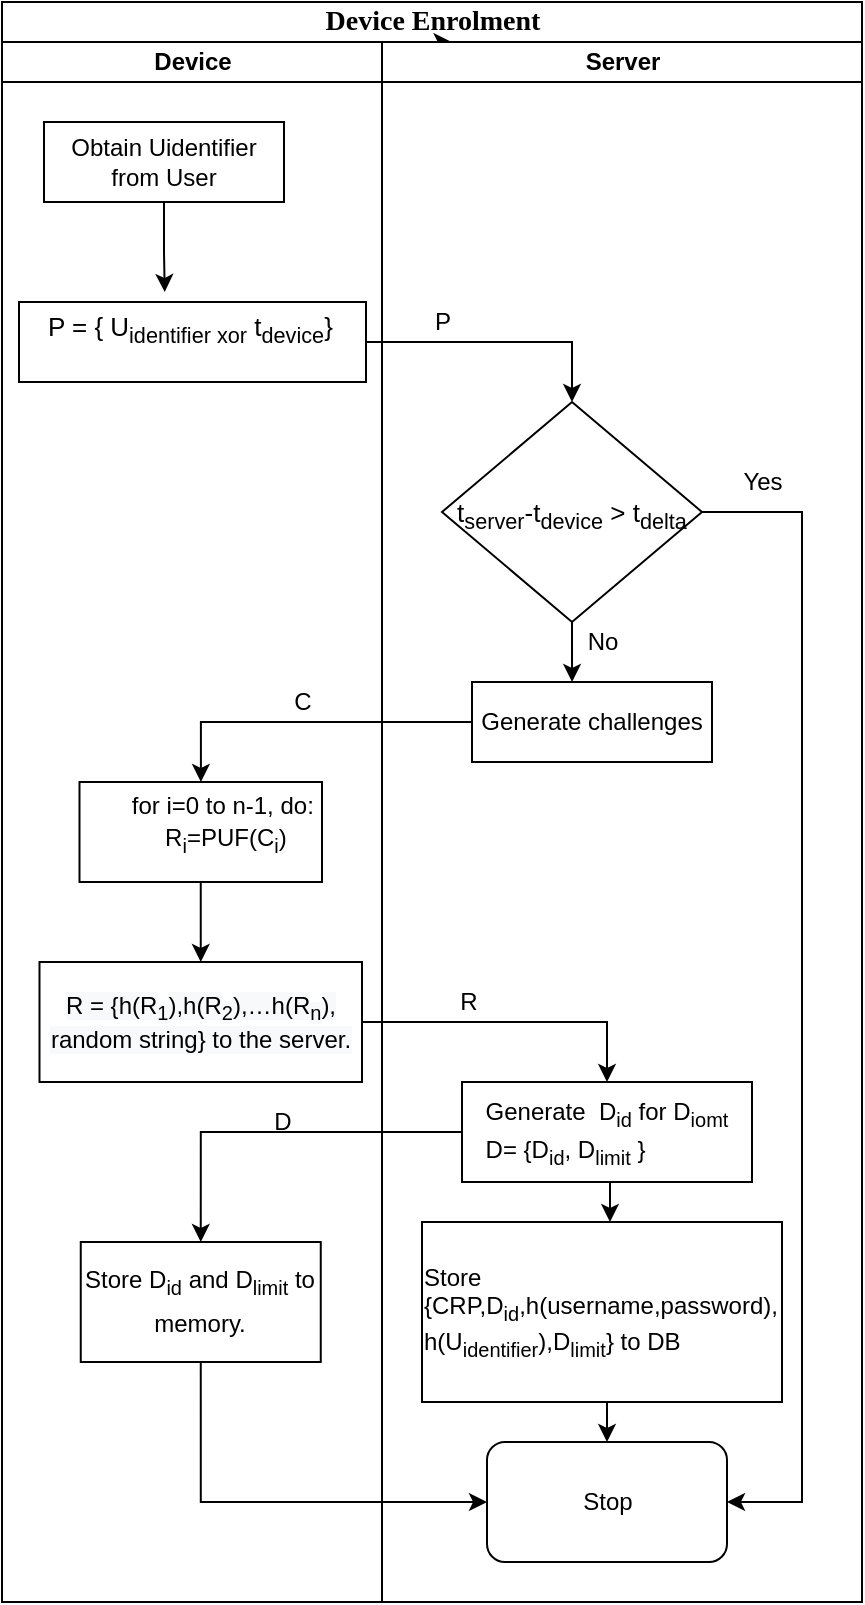 <mxfile version="14.3.0" type="github">
  <diagram name="Page-1" id="74e2e168-ea6b-b213-b513-2b3c1d86103e">
    <mxGraphModel dx="1186" dy="747" grid="1" gridSize="10" guides="1" tooltips="1" connect="1" arrows="1" fold="1" page="1" pageScale="1" pageWidth="1100" pageHeight="850" background="#ffffff" math="0" shadow="0">
      <root>
        <mxCell id="0" />
        <mxCell id="1" parent="0" />
        <mxCell id="77e6c97f196da883-1" value="&lt;font style=&quot;font-size: 14px&quot;&gt;Device Enrolment&lt;/font&gt;" style="swimlane;html=1;childLayout=stackLayout;startSize=20;rounded=0;shadow=0;labelBackgroundColor=none;strokeWidth=1;fontFamily=Verdana;fontSize=8;align=center;" parent="1" vertex="1">
          <mxGeometry x="320" y="10" width="430" height="800" as="geometry">
            <mxRectangle x="70" y="40" width="50" height="20" as="alternateBounds" />
          </mxGeometry>
        </mxCell>
        <mxCell id="PNpXFueBDEGOKT5g1c5p-12" style="edgeStyle=orthogonalEdgeStyle;rounded=0;orthogonalLoop=1;jettySize=auto;html=1;exitX=1;exitY=0;exitDx=0;exitDy=0;entryX=0.145;entryY=0.001;entryDx=0;entryDy=0;entryPerimeter=0;" edge="1" parent="77e6c97f196da883-1" source="77e6c97f196da883-2" target="77e6c97f196da883-3">
          <mxGeometry relative="1" as="geometry" />
        </mxCell>
        <mxCell id="77e6c97f196da883-2" value="Device" style="swimlane;html=1;startSize=20;" parent="77e6c97f196da883-1" vertex="1">
          <mxGeometry y="20" width="190" height="780" as="geometry" />
        </mxCell>
        <mxCell id="PNpXFueBDEGOKT5g1c5p-15" style="edgeStyle=orthogonalEdgeStyle;rounded=0;orthogonalLoop=1;jettySize=auto;html=1;exitX=0.5;exitY=1;exitDx=0;exitDy=0;entryX=0.42;entryY=-0.125;entryDx=0;entryDy=0;entryPerimeter=0;" edge="1" parent="77e6c97f196da883-2" source="PNpXFueBDEGOKT5g1c5p-1" target="PNpXFueBDEGOKT5g1c5p-2">
          <mxGeometry relative="1" as="geometry" />
        </mxCell>
        <mxCell id="PNpXFueBDEGOKT5g1c5p-1" value="Obtain Uidentifier from User" style="rounded=0;whiteSpace=wrap;html=1;" vertex="1" parent="77e6c97f196da883-2">
          <mxGeometry x="21" y="40" width="120" height="40" as="geometry" />
        </mxCell>
        <mxCell id="PNpXFueBDEGOKT5g1c5p-2" value="&lt;p class=&quot;MsoNormal&quot; style=&quot;margin: 0cm ; text-indent: 0cm ; font-family: &amp;#34;times&amp;#34;&quot;&gt;&lt;font style=&quot;font-size: 14px&quot;&gt;&lt;br&gt;&lt;/font&gt;&lt;/p&gt;&lt;p class=&quot;MsoNormal&quot; style=&quot;margin: 0cm ; text-indent: 0cm&quot;&gt;&lt;div style=&quot;text-align: left&quot;&gt;&lt;font style=&quot;font-size: 13px&quot;&gt;&lt;font style=&quot;text-indent: 0cm&quot;&gt;P = { U&lt;sub&gt;identifier xor&lt;/sub&gt;&lt;span lang=&quot;EN-US&quot;&gt;&amp;nbsp;&lt;/span&gt;&lt;/font&gt;&lt;font style=&quot;text-indent: 0cm&quot;&gt;t&lt;sub&gt;device&lt;/sub&gt;}&amp;nbsp;&lt;/font&gt;&lt;/font&gt;&lt;/div&gt;&lt;div style=&quot;text-align: left&quot;&gt;&lt;br&gt;&lt;/div&gt;&lt;/p&gt;" style="rounded=0;whiteSpace=wrap;html=1;fontSize=13;" vertex="1" parent="77e6c97f196da883-2">
          <mxGeometry x="8.5" y="130" width="173.5" height="40" as="geometry" />
        </mxCell>
        <mxCell id="PNpXFueBDEGOKT5g1c5p-19" style="edgeStyle=orthogonalEdgeStyle;rounded=0;orthogonalLoop=1;jettySize=auto;html=1;exitX=0.5;exitY=1;exitDx=0;exitDy=0;entryX=0.5;entryY=0;entryDx=0;entryDy=0;" edge="1" parent="77e6c97f196da883-2" source="PNpXFueBDEGOKT5g1c5p-5" target="PNpXFueBDEGOKT5g1c5p-10">
          <mxGeometry relative="1" as="geometry" />
        </mxCell>
        <mxCell id="PNpXFueBDEGOKT5g1c5p-5" value="&lt;p class=&quot;MsoNormal&quot; align=&quot;left&quot; style=&quot;margin: 6pt 0cm ; text-align: left ; text-indent: 0cm ; font-size: 10pt ; font-family: &amp;#34;times&amp;#34;&quot;&gt;&lt;br&gt;&lt;/p&gt;&lt;p class=&quot;MsoNormal&quot; align=&quot;left&quot; style=&quot;margin: 6pt 0cm 6pt 11.35pt ; text-align: left ; text-indent: 0cm ; font-size: 10pt&quot;&gt;&lt;span style=&quot;font-size: 9pt&quot;&gt;&amp;nbsp; for i=0 to n-1, do:&lt;br&gt;&amp;nbsp;&amp;nbsp;&amp;nbsp;&amp;nbsp;&amp;nbsp;&amp;nbsp; R&lt;sub&gt;i&lt;/sub&gt;=PUF(C&lt;sub&gt;i&lt;/sub&gt;)&lt;br&gt;&lt;br&gt;&lt;/span&gt;&lt;/p&gt;&lt;p class=&quot;MsoNormal&quot; align=&quot;left&quot; style=&quot;margin: 0cm ; text-align: left ; text-indent: 0cm ; font-size: 10pt ; font-family: &amp;#34;times&amp;#34;&quot;&gt;&lt;br&gt;&lt;/p&gt;" style="rounded=0;whiteSpace=wrap;html=1;" vertex="1" parent="77e6c97f196da883-2">
          <mxGeometry x="38.75" y="370" width="121.25" height="50" as="geometry" />
        </mxCell>
        <mxCell id="PNpXFueBDEGOKT5g1c5p-7" value="&lt;span style=&quot;font-size: 9pt&quot;&gt;Store D&lt;sub&gt;id&lt;/sub&gt; and D&lt;sub&gt;limit&lt;/sub&gt; to memory.&lt;/span&gt;&lt;span style=&quot;font-size: medium&quot;&gt;&lt;/span&gt;" style="rounded=0;whiteSpace=wrap;html=1;" vertex="1" parent="77e6c97f196da883-2">
          <mxGeometry x="39.38" y="600" width="120" height="60" as="geometry" />
        </mxCell>
        <mxCell id="PNpXFueBDEGOKT5g1c5p-10" value="&lt;span style=&quot;color: rgb(0 , 0 , 0) ; font-size: 12px ; font-style: normal ; font-weight: 400 ; letter-spacing: normal ; text-align: left ; text-indent: 0px ; text-transform: none ; word-spacing: 0px ; background-color: rgb(248 , 249 , 250) ; display: inline ; float: none&quot;&gt;R = {h(R&lt;/span&gt;&lt;sub style=&quot;color: rgb(0 , 0 , 0) ; font-style: normal ; font-weight: 400 ; letter-spacing: normal ; text-align: left ; text-indent: 0px ; text-transform: none ; word-spacing: 0px ; background-color: rgb(248 , 249 , 250)&quot;&gt;1&lt;/sub&gt;&lt;span style=&quot;color: rgb(0 , 0 , 0) ; font-size: 12px ; font-style: normal ; font-weight: 400 ; letter-spacing: normal ; text-align: left ; text-indent: 0px ; text-transform: none ; word-spacing: 0px ; background-color: rgb(248 , 249 , 250) ; display: inline ; float: none&quot;&gt;),h(R&lt;/span&gt;&lt;sub style=&quot;color: rgb(0 , 0 , 0) ; font-style: normal ; font-weight: 400 ; letter-spacing: normal ; text-align: left ; text-indent: 0px ; text-transform: none ; word-spacing: 0px ; background-color: rgb(248 , 249 , 250)&quot;&gt;2&lt;/sub&gt;&lt;span style=&quot;color: rgb(0 , 0 , 0) ; font-size: 12px ; font-style: normal ; font-weight: 400 ; letter-spacing: normal ; text-align: left ; text-indent: 0px ; text-transform: none ; word-spacing: 0px ; background-color: rgb(248 , 249 , 250) ; display: inline ; float: none&quot;&gt;),…h(R&lt;/span&gt;&lt;sub style=&quot;color: rgb(0 , 0 , 0) ; font-style: normal ; font-weight: 400 ; letter-spacing: normal ; text-align: left ; text-indent: 0px ; text-transform: none ; word-spacing: 0px ; background-color: rgb(248 , 249 , 250)&quot;&gt;n&lt;/sub&gt;&lt;span style=&quot;color: rgb(0 , 0 , 0) ; font-size: 12px ; font-style: normal ; font-weight: 400 ; letter-spacing: normal ; text-align: left ; text-indent: 0px ; text-transform: none ; word-spacing: 0px ; background-color: rgb(248 , 249 , 250) ; display: inline ; float: none&quot;&gt;), random string} to the server.&lt;/span&gt;" style="rounded=0;whiteSpace=wrap;html=1;" vertex="1" parent="77e6c97f196da883-2">
          <mxGeometry x="18.75" y="460" width="161.25" height="60" as="geometry" />
        </mxCell>
        <mxCell id="77e6c97f196da883-3" value="Server" style="swimlane;html=1;startSize=20;" parent="77e6c97f196da883-1" vertex="1">
          <mxGeometry x="190" y="20" width="240" height="780" as="geometry" />
        </mxCell>
        <mxCell id="PNpXFueBDEGOKT5g1c5p-14" style="edgeStyle=orthogonalEdgeStyle;rounded=0;orthogonalLoop=1;jettySize=auto;html=1;entryX=1;entryY=0.5;entryDx=0;entryDy=0;" edge="1" parent="77e6c97f196da883-3" source="PNpXFueBDEGOKT5g1c5p-3" target="PNpXFueBDEGOKT5g1c5p-8">
          <mxGeometry relative="1" as="geometry">
            <Array as="points">
              <mxPoint x="210" y="235" />
              <mxPoint x="210" y="730" />
            </Array>
          </mxGeometry>
        </mxCell>
        <mxCell id="PNpXFueBDEGOKT5g1c5p-27" style="edgeStyle=orthogonalEdgeStyle;rounded=0;orthogonalLoop=1;jettySize=auto;html=1;entryX=0.417;entryY=0;entryDx=0;entryDy=0;entryPerimeter=0;" edge="1" parent="77e6c97f196da883-3" source="PNpXFueBDEGOKT5g1c5p-3" target="PNpXFueBDEGOKT5g1c5p-4">
          <mxGeometry relative="1" as="geometry" />
        </mxCell>
        <mxCell id="PNpXFueBDEGOKT5g1c5p-3" value="&lt;font style=&quot;font-size: 13px&quot;&gt;t&lt;sub&gt;server&lt;/sub&gt;-t&lt;sub&gt;device&lt;/sub&gt; &amp;gt; t&lt;sub&gt;delta&lt;/sub&gt;&lt;/font&gt;&lt;span style=&quot;font-size: medium&quot;&gt;&lt;/span&gt;" style="rhombus;whiteSpace=wrap;html=1;" vertex="1" parent="77e6c97f196da883-3">
          <mxGeometry x="30" y="180" width="130" height="110" as="geometry" />
        </mxCell>
        <mxCell id="PNpXFueBDEGOKT5g1c5p-4" value="Generate challenges" style="rounded=0;whiteSpace=wrap;html=1;" vertex="1" parent="77e6c97f196da883-3">
          <mxGeometry x="45" y="320" width="120" height="40" as="geometry" />
        </mxCell>
        <mxCell id="PNpXFueBDEGOKT5g1c5p-21" style="edgeStyle=orthogonalEdgeStyle;rounded=0;orthogonalLoop=1;jettySize=auto;html=1;exitX=0.5;exitY=1;exitDx=0;exitDy=0;entryX=0.5;entryY=0;entryDx=0;entryDy=0;" edge="1" parent="77e6c97f196da883-3">
          <mxGeometry relative="1" as="geometry">
            <mxPoint x="116.5" y="570" as="sourcePoint" />
            <mxPoint x="114" y="590" as="targetPoint" />
          </mxGeometry>
        </mxCell>
        <mxCell id="PNpXFueBDEGOKT5g1c5p-6" value="&lt;p class=&quot;MsoNormal&quot; align=&quot;left&quot; style=&quot;margin: 0cm ; text-align: left ; text-indent: 0cm ; font-size: 10pt&quot;&gt;&lt;span style=&quot;font-size: 9pt&quot;&gt;Generate&amp;nbsp; D&lt;sub&gt;id&lt;/sub&gt; for D&lt;sub&gt;iomt&lt;/sub&gt;&lt;/span&gt;&lt;/p&gt;&lt;p class=&quot;MsoNormal&quot; align=&quot;left&quot; style=&quot;margin: 0cm ; text-align: left ; text-indent: 0cm ; font-size: 10pt&quot;&gt;&lt;span style=&quot;font-size: 9pt&quot;&gt;D= {D&lt;sub&gt;id&lt;/sub&gt;, D&lt;sub&gt;limit&lt;/sub&gt; }&amp;nbsp;&lt;/span&gt;&lt;/p&gt;" style="rounded=0;whiteSpace=wrap;html=1;" vertex="1" parent="77e6c97f196da883-3">
          <mxGeometry x="40" y="520" width="145" height="50" as="geometry" />
        </mxCell>
        <mxCell id="PNpXFueBDEGOKT5g1c5p-8" value="Stop" style="rounded=1;whiteSpace=wrap;html=1;" vertex="1" parent="77e6c97f196da883-3">
          <mxGeometry x="52.5" y="700" width="120" height="60" as="geometry" />
        </mxCell>
        <mxCell id="PNpXFueBDEGOKT5g1c5p-23" style="edgeStyle=orthogonalEdgeStyle;rounded=0;orthogonalLoop=1;jettySize=auto;html=1;exitX=0.5;exitY=1;exitDx=0;exitDy=0;entryX=0.5;entryY=0;entryDx=0;entryDy=0;" edge="1" parent="77e6c97f196da883-3" source="PNpXFueBDEGOKT5g1c5p-9" target="PNpXFueBDEGOKT5g1c5p-8">
          <mxGeometry relative="1" as="geometry" />
        </mxCell>
        <mxCell id="PNpXFueBDEGOKT5g1c5p-9" value="&lt;div style=&quot;text-align: left&quot;&gt;&lt;span style=&quot;font-size: 9pt&quot;&gt;Store {CRP,D&lt;/span&gt;&lt;sub&gt;id&lt;/sub&gt;&lt;span style=&quot;font-size: 9pt&quot;&gt;,h(username,password), h(U&lt;/span&gt;&lt;sub&gt;identifier&lt;/sub&gt;&lt;span style=&quot;font-size: 9pt&quot;&gt;),D&lt;/span&gt;&lt;sub&gt;limit&lt;/sub&gt;&lt;span style=&quot;font-size: 9pt&quot;&gt;} to DB&lt;/span&gt;&lt;/div&gt;&lt;span style=&quot;font-size: medium&quot;&gt;&lt;div style=&quot;text-align: justify&quot;&gt;&lt;/div&gt;&lt;/span&gt;" style="rounded=0;whiteSpace=wrap;html=1;align=center;" vertex="1" parent="77e6c97f196da883-3">
          <mxGeometry x="20" y="590" width="180" height="90" as="geometry" />
        </mxCell>
        <mxCell id="PNpXFueBDEGOKT5g1c5p-32" value="R" style="text;html=1;align=center;verticalAlign=middle;resizable=0;points=[];autosize=1;" vertex="1" parent="77e6c97f196da883-3">
          <mxGeometry x="32.5" y="470" width="20" height="20" as="geometry" />
        </mxCell>
        <mxCell id="PNpXFueBDEGOKT5g1c5p-16" style="edgeStyle=orthogonalEdgeStyle;rounded=0;orthogonalLoop=1;jettySize=auto;html=1;entryX=0.5;entryY=0;entryDx=0;entryDy=0;" edge="1" parent="77e6c97f196da883-1" source="PNpXFueBDEGOKT5g1c5p-2" target="PNpXFueBDEGOKT5g1c5p-3">
          <mxGeometry relative="1" as="geometry" />
        </mxCell>
        <mxCell id="PNpXFueBDEGOKT5g1c5p-18" style="edgeStyle=orthogonalEdgeStyle;rounded=0;orthogonalLoop=1;jettySize=auto;html=1;" edge="1" parent="77e6c97f196da883-1" source="PNpXFueBDEGOKT5g1c5p-4" target="PNpXFueBDEGOKT5g1c5p-5">
          <mxGeometry relative="1" as="geometry" />
        </mxCell>
        <mxCell id="PNpXFueBDEGOKT5g1c5p-20" style="edgeStyle=orthogonalEdgeStyle;rounded=0;orthogonalLoop=1;jettySize=auto;html=1;exitX=1;exitY=0.5;exitDx=0;exitDy=0;entryX=0.5;entryY=0;entryDx=0;entryDy=0;" edge="1" parent="77e6c97f196da883-1" source="PNpXFueBDEGOKT5g1c5p-10" target="PNpXFueBDEGOKT5g1c5p-6">
          <mxGeometry relative="1" as="geometry" />
        </mxCell>
        <mxCell id="PNpXFueBDEGOKT5g1c5p-22" style="edgeStyle=orthogonalEdgeStyle;rounded=0;orthogonalLoop=1;jettySize=auto;html=1;entryX=0.5;entryY=0;entryDx=0;entryDy=0;" edge="1" parent="77e6c97f196da883-1" source="PNpXFueBDEGOKT5g1c5p-6" target="PNpXFueBDEGOKT5g1c5p-7">
          <mxGeometry relative="1" as="geometry" />
        </mxCell>
        <mxCell id="PNpXFueBDEGOKT5g1c5p-24" style="edgeStyle=orthogonalEdgeStyle;rounded=0;orthogonalLoop=1;jettySize=auto;html=1;exitX=0.5;exitY=1;exitDx=0;exitDy=0;entryX=0;entryY=0.5;entryDx=0;entryDy=0;" edge="1" parent="77e6c97f196da883-1" source="PNpXFueBDEGOKT5g1c5p-7" target="PNpXFueBDEGOKT5g1c5p-8">
          <mxGeometry relative="1" as="geometry" />
        </mxCell>
        <mxCell id="PNpXFueBDEGOKT5g1c5p-28" value="Yes" style="text;html=1;align=center;verticalAlign=middle;resizable=0;points=[];autosize=1;" vertex="1" parent="1">
          <mxGeometry x="680" y="240" width="40" height="20" as="geometry" />
        </mxCell>
        <mxCell id="PNpXFueBDEGOKT5g1c5p-29" value="P" style="text;html=1;align=center;verticalAlign=middle;resizable=0;points=[];autosize=1;" vertex="1" parent="1">
          <mxGeometry x="530" y="160" width="20" height="20" as="geometry" />
        </mxCell>
        <mxCell id="PNpXFueBDEGOKT5g1c5p-30" value="No" style="text;html=1;align=center;verticalAlign=middle;resizable=0;points=[];autosize=1;" vertex="1" parent="1">
          <mxGeometry x="605" y="320" width="30" height="20" as="geometry" />
        </mxCell>
        <mxCell id="PNpXFueBDEGOKT5g1c5p-31" value="C" style="text;html=1;align=center;verticalAlign=middle;resizable=0;points=[];autosize=1;" vertex="1" parent="1">
          <mxGeometry x="460" y="350" width="20" height="20" as="geometry" />
        </mxCell>
        <mxCell id="PNpXFueBDEGOKT5g1c5p-33" value="D" style="text;html=1;align=center;verticalAlign=middle;resizable=0;points=[];autosize=1;" vertex="1" parent="1">
          <mxGeometry x="450" y="560" width="20" height="20" as="geometry" />
        </mxCell>
      </root>
    </mxGraphModel>
  </diagram>
</mxfile>
